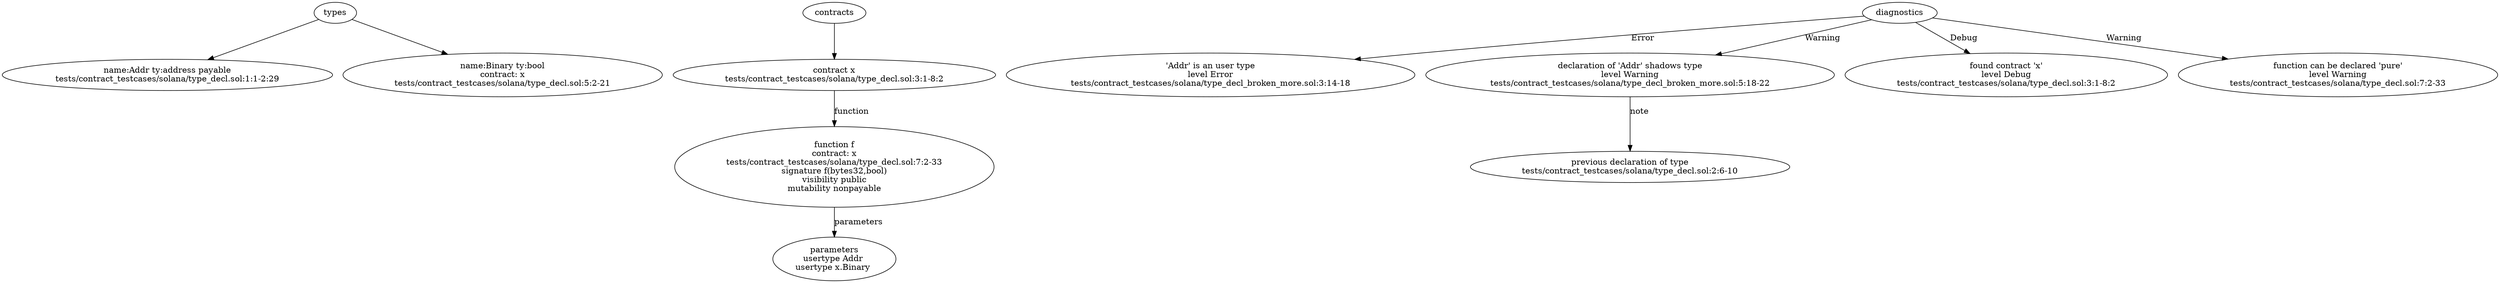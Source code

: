 strict digraph "tests/contract_testcases/solana/type_decl_broken_more.sol" {
	Addr [label="name:Addr ty:address payable\ntests/contract_testcases/solana/type_decl.sol:1:1-2:29"]
	Binary [label="name:Binary ty:bool\ncontract: x\ntests/contract_testcases/solana/type_decl.sol:5:2-21"]
	contract [label="contract x\ntests/contract_testcases/solana/type_decl.sol:3:1-8:2"]
	f [label="function f\ncontract: x\ntests/contract_testcases/solana/type_decl.sol:7:2-33\nsignature f(bytes32,bool)\nvisibility public\nmutability nonpayable"]
	parameters [label="parameters\nusertype Addr \nusertype x.Binary "]
	diagnostic [label="'Addr' is an user type\nlevel Error\ntests/contract_testcases/solana/type_decl_broken_more.sol:3:14-18"]
	diagnostic_10 [label="declaration of 'Addr' shadows type\nlevel Warning\ntests/contract_testcases/solana/type_decl_broken_more.sol:5:18-22"]
	note [label="previous declaration of type\ntests/contract_testcases/solana/type_decl.sol:2:6-10"]
	diagnostic_12 [label="found contract 'x'\nlevel Debug\ntests/contract_testcases/solana/type_decl.sol:3:1-8:2"]
	diagnostic_13 [label="function can be declared 'pure'\nlevel Warning\ntests/contract_testcases/solana/type_decl.sol:7:2-33"]
	types -> Addr
	types -> Binary
	contracts -> contract
	contract -> f [label="function"]
	f -> parameters [label="parameters"]
	diagnostics -> diagnostic [label="Error"]
	diagnostics -> diagnostic_10 [label="Warning"]
	diagnostic_10 -> note [label="note"]
	diagnostics -> diagnostic_12 [label="Debug"]
	diagnostics -> diagnostic_13 [label="Warning"]
}
